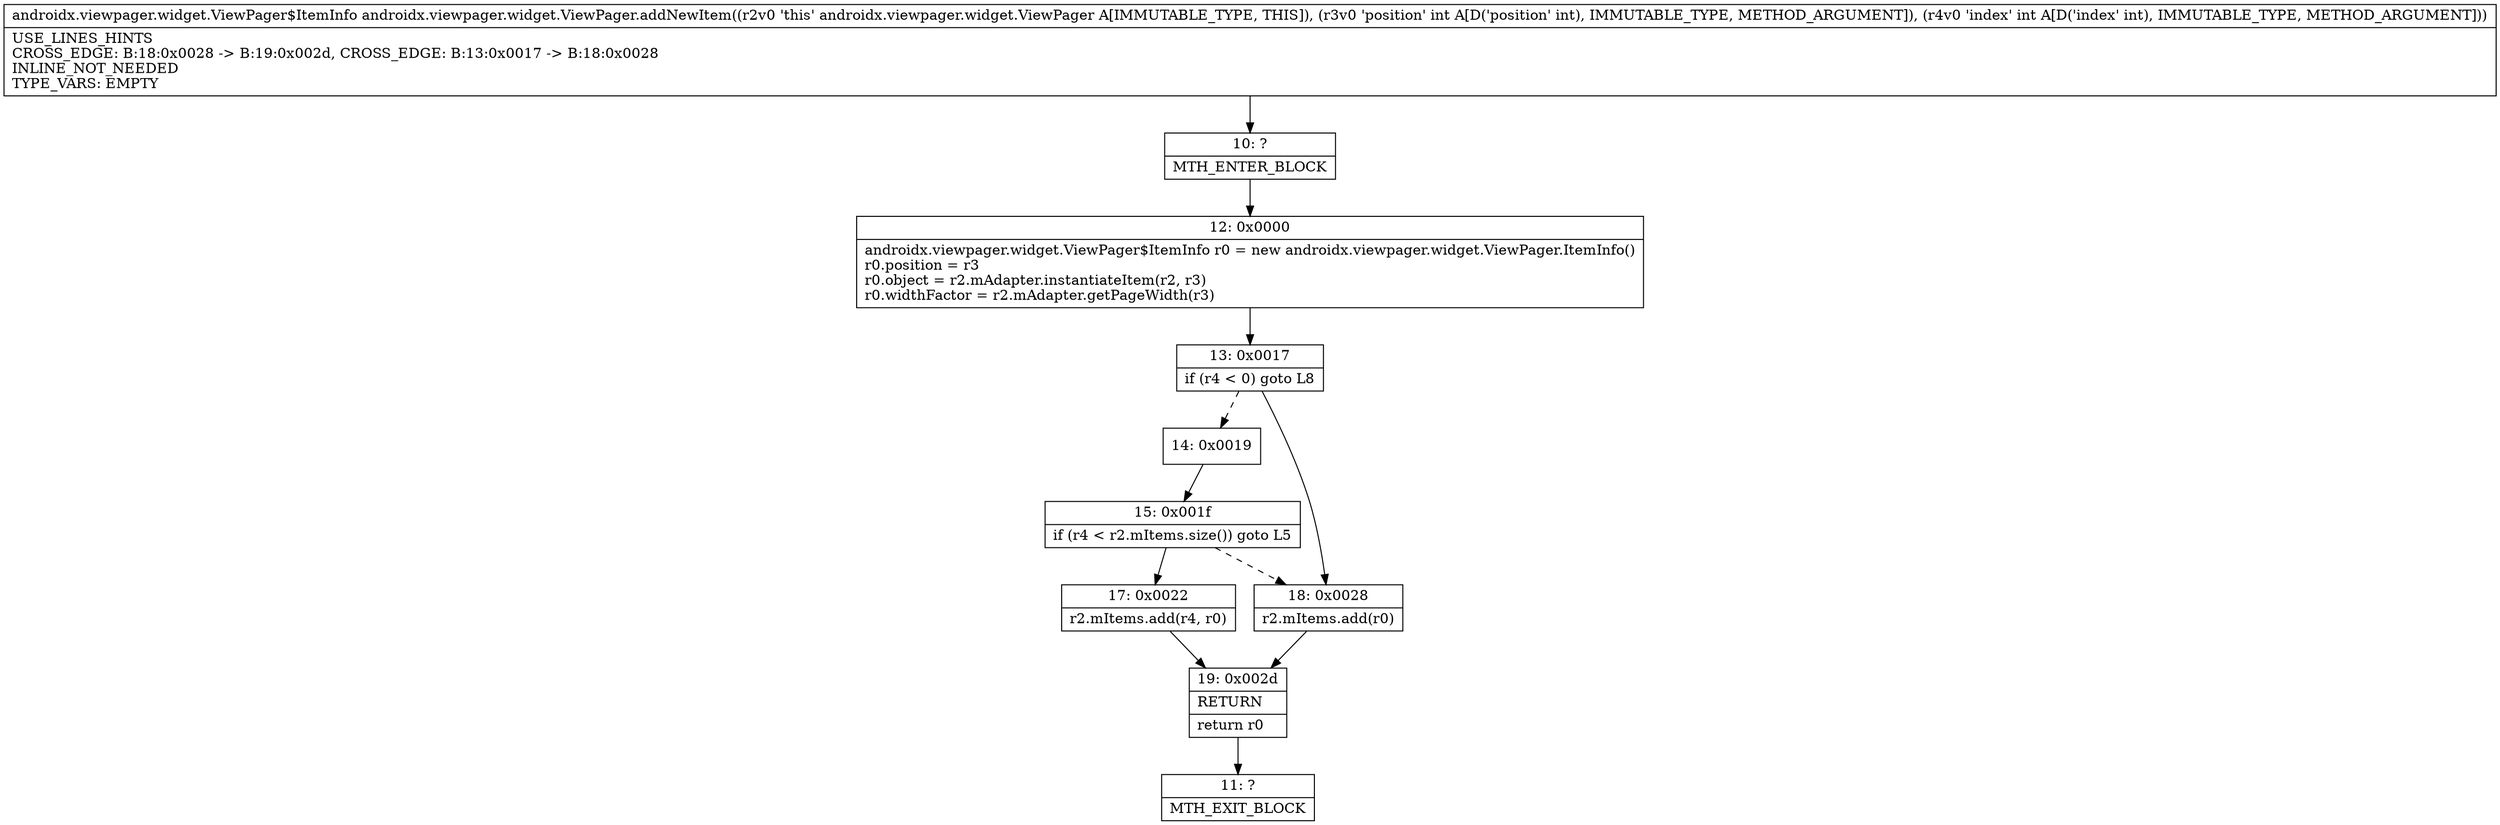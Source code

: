 digraph "CFG forandroidx.viewpager.widget.ViewPager.addNewItem(II)Landroidx\/viewpager\/widget\/ViewPager$ItemInfo;" {
Node_10 [shape=record,label="{10\:\ ?|MTH_ENTER_BLOCK\l}"];
Node_12 [shape=record,label="{12\:\ 0x0000|androidx.viewpager.widget.ViewPager$ItemInfo r0 = new androidx.viewpager.widget.ViewPager.ItemInfo()\lr0.position = r3\lr0.object = r2.mAdapter.instantiateItem(r2, r3)\lr0.widthFactor = r2.mAdapter.getPageWidth(r3)\l}"];
Node_13 [shape=record,label="{13\:\ 0x0017|if (r4 \< 0) goto L8\l}"];
Node_14 [shape=record,label="{14\:\ 0x0019}"];
Node_15 [shape=record,label="{15\:\ 0x001f|if (r4 \< r2.mItems.size()) goto L5\l}"];
Node_17 [shape=record,label="{17\:\ 0x0022|r2.mItems.add(r4, r0)\l}"];
Node_19 [shape=record,label="{19\:\ 0x002d|RETURN\l|return r0\l}"];
Node_11 [shape=record,label="{11\:\ ?|MTH_EXIT_BLOCK\l}"];
Node_18 [shape=record,label="{18\:\ 0x0028|r2.mItems.add(r0)\l}"];
MethodNode[shape=record,label="{androidx.viewpager.widget.ViewPager$ItemInfo androidx.viewpager.widget.ViewPager.addNewItem((r2v0 'this' androidx.viewpager.widget.ViewPager A[IMMUTABLE_TYPE, THIS]), (r3v0 'position' int A[D('position' int), IMMUTABLE_TYPE, METHOD_ARGUMENT]), (r4v0 'index' int A[D('index' int), IMMUTABLE_TYPE, METHOD_ARGUMENT]))  | USE_LINES_HINTS\lCROSS_EDGE: B:18:0x0028 \-\> B:19:0x002d, CROSS_EDGE: B:13:0x0017 \-\> B:18:0x0028\lINLINE_NOT_NEEDED\lTYPE_VARS: EMPTY\l}"];
MethodNode -> Node_10;Node_10 -> Node_12;
Node_12 -> Node_13;
Node_13 -> Node_14[style=dashed];
Node_13 -> Node_18;
Node_14 -> Node_15;
Node_15 -> Node_17;
Node_15 -> Node_18[style=dashed];
Node_17 -> Node_19;
Node_19 -> Node_11;
Node_18 -> Node_19;
}

